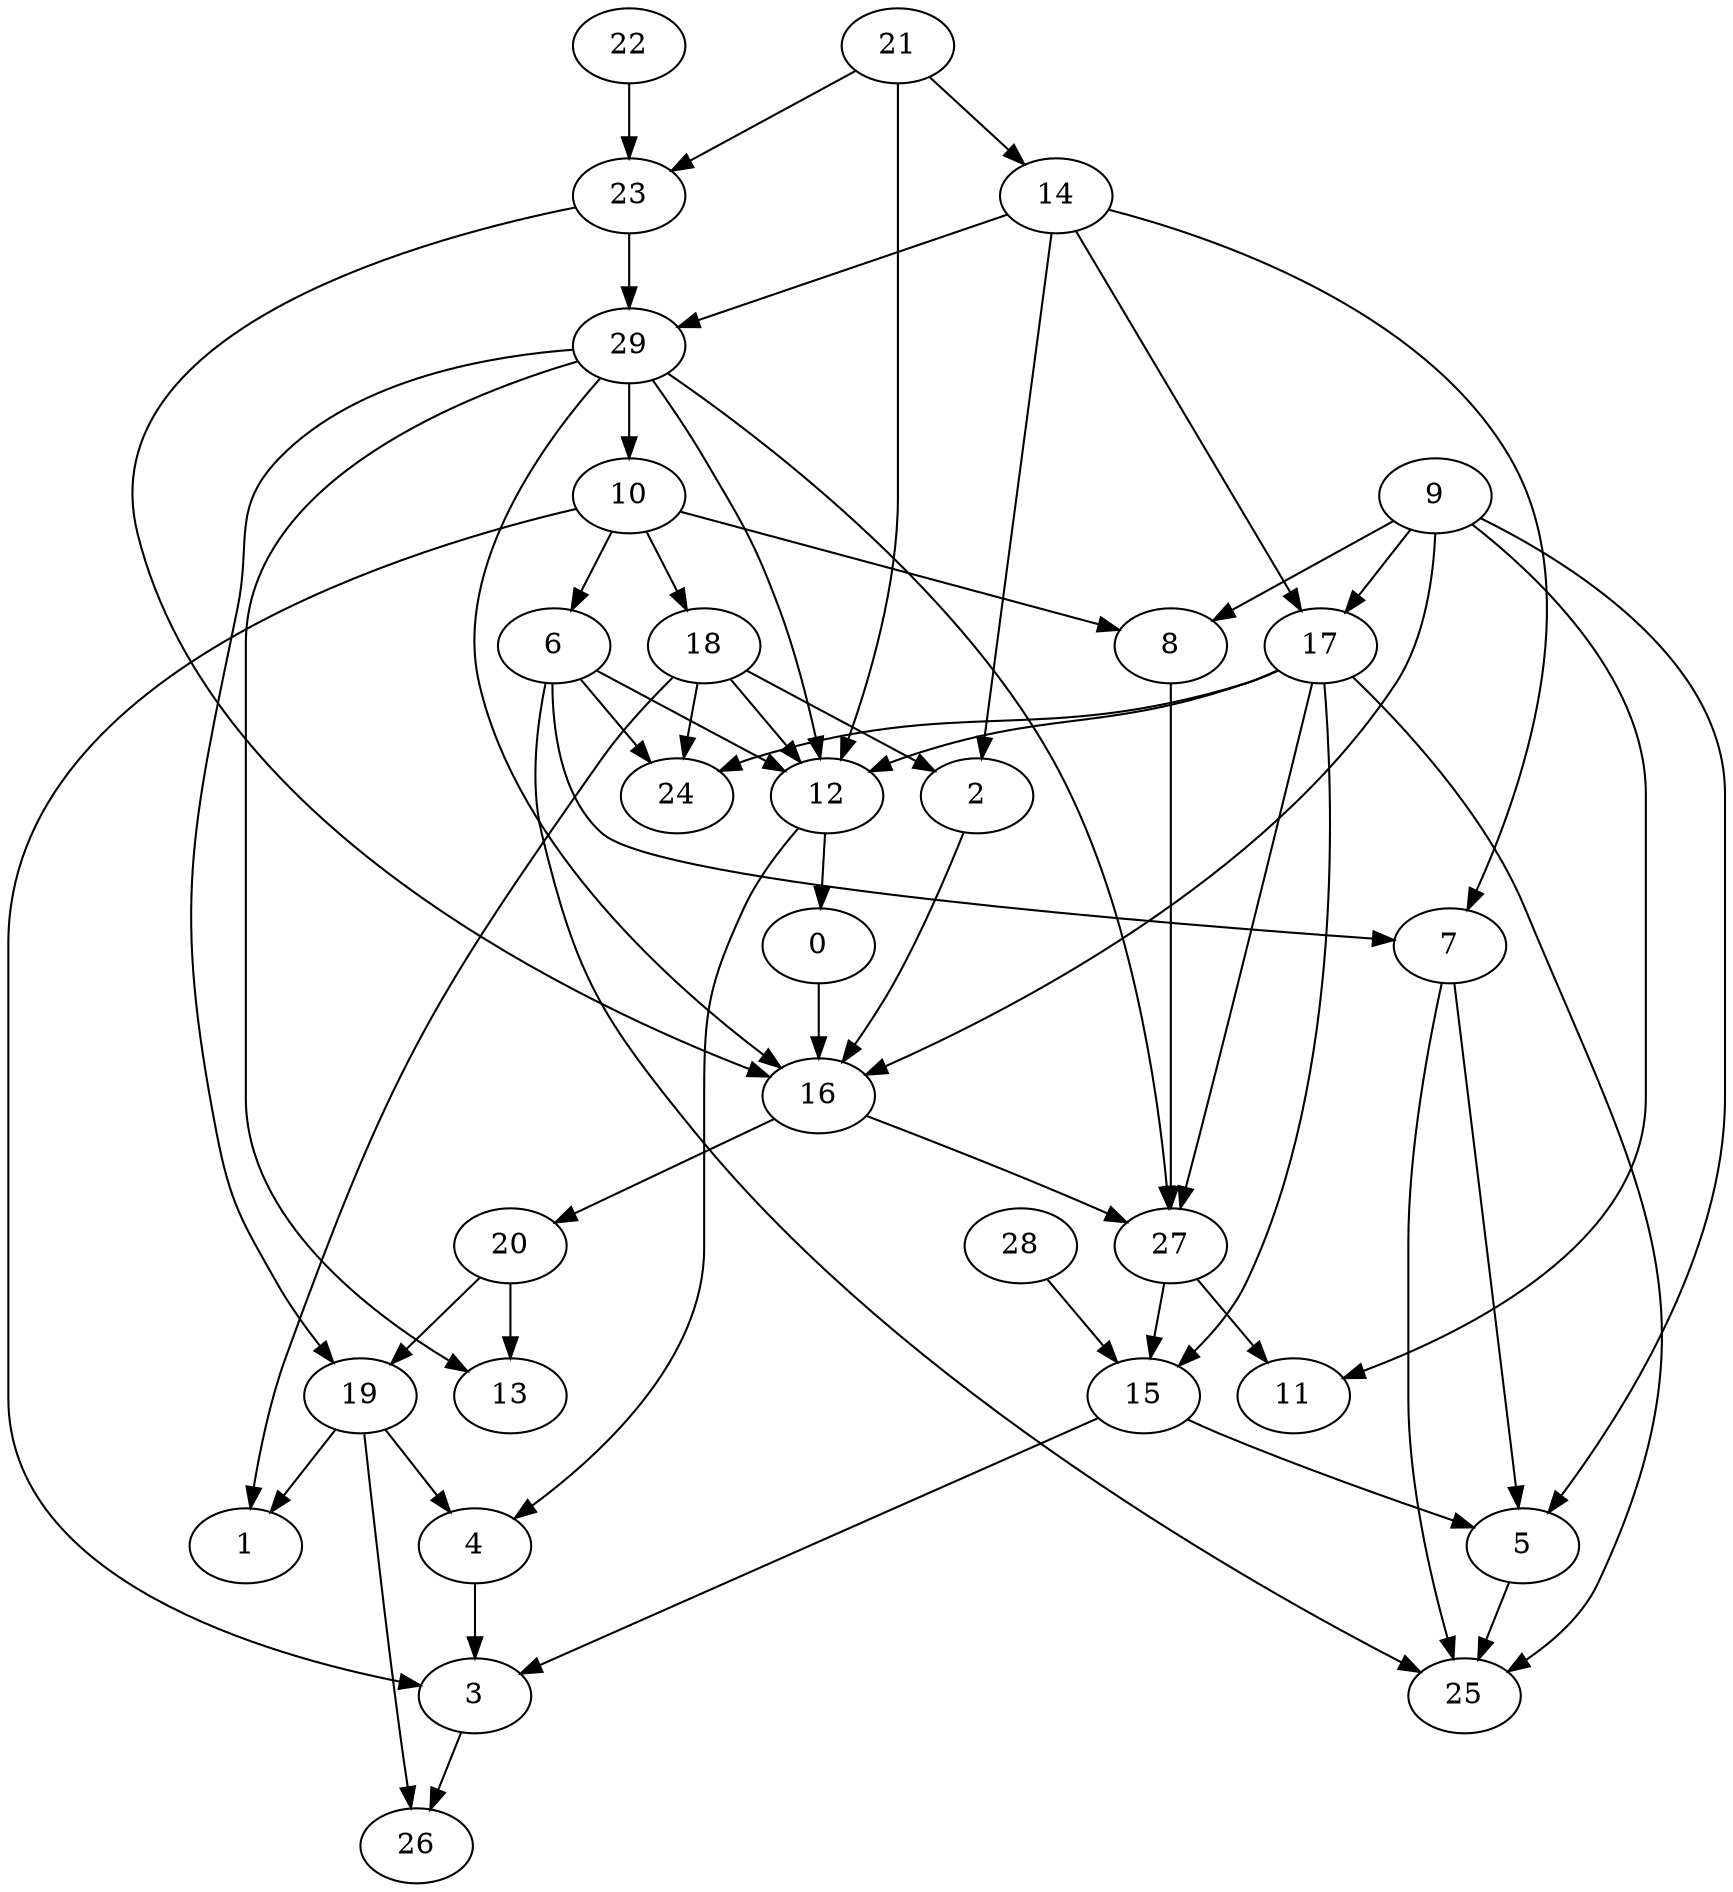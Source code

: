 strict digraph  {
	0	 [pos="1.74910386711,6.00854512196"];
	16	 [pos="1.3922168452,7.00874426492"];
	0 -> 16;
	1	 [pos="1.3575829622,10.0132139546"];
	2	 [pos="1.41709766264,5.08074671001"];
	2 -> 16;
	3	 [pos="0.829654292615,11.0115940222"];
	26	 [pos="1.47509663375,12.0152124635"];
	3 -> 26;
	4	 [pos="1.15777693979,10.0102816341"];
	4 -> 3;
	5	 [pos="0.929383361413,10.0115657749"];
	25	 [pos="0.973182789592,11.012136409"];
	5 -> 25;
	6	 [pos="0.447806449411,4.00718146529"];
	7	 [pos="1.11792001455,6.40253800651"];
	6 -> 7;
	12	 [pos="1.32940674508,5.00802869034"];
	6 -> 12;
	24	 [pos="0.686582116359,5.43561312044"];
	6 -> 24;
	6 -> 25;
	7 -> 5;
	7 -> 25;
	8	 [pos="1.05988469194,5.55873137862"];
	27	 [pos="0.952143716074,8.0093312289"];
	8 -> 27;
	9	 [pos="1.15519613097,3.00272978294"];
	9 -> 5;
	9 -> 8;
	11	 [pos="0.580654563319,9.01572174024"];
	9 -> 11;
	9 -> 16;
	17	 [pos="0.637525774308,4.00582359847"];
	9 -> 17;
	10	 [pos="0.983216288349,3.00648270835"];
	10 -> 3;
	10 -> 6;
	10 -> 8;
	18	 [pos="1.21880139465,4.00709644046"];
	10 -> 18;
	12 -> 0;
	12 -> 4;
	13	 [pos="1.97131780903,9.01327997742"];
	14	 [pos="0.950137608287,1.00485920299"];
	14 -> 2;
	14 -> 7;
	14 -> 17;
	29	 [pos="1.1922977186,2.00571051517"];
	14 -> 29;
	15	 [pos="0.823025196161,9.01005325417"];
	15 -> 3;
	15 -> 5;
	20	 [pos="1.85513956551,8.00881653746"];
	16 -> 20;
	16 -> 27;
	17 -> 12;
	17 -> 15;
	17 -> 24;
	17 -> 25;
	17 -> 27;
	18 -> 1;
	18 -> 2;
	18 -> 12;
	18 -> 24;
	19	 [pos="1.74790849592,9.00941094797"];
	19 -> 1;
	19 -> 4;
	19 -> 26;
	20 -> 13;
	20 -> 19;
	21	 [pos="0.858758985031,0.0"];
	21 -> 12;
	21 -> 14;
	23	 [pos="1.57451996988,1.00355480033"];
	21 -> 23;
	22	 [pos="1.40379230625,0.00290870321072"];
	22 -> 23;
	23 -> 16;
	23 -> 29;
	27 -> 11;
	27 -> 15;
	28	 [pos="0.0,7.53911909756"];
	28 -> 15;
	29 -> 10;
	29 -> 12;
	29 -> 13;
	29 -> 16;
	29 -> 19;
	29 -> 27;
}
